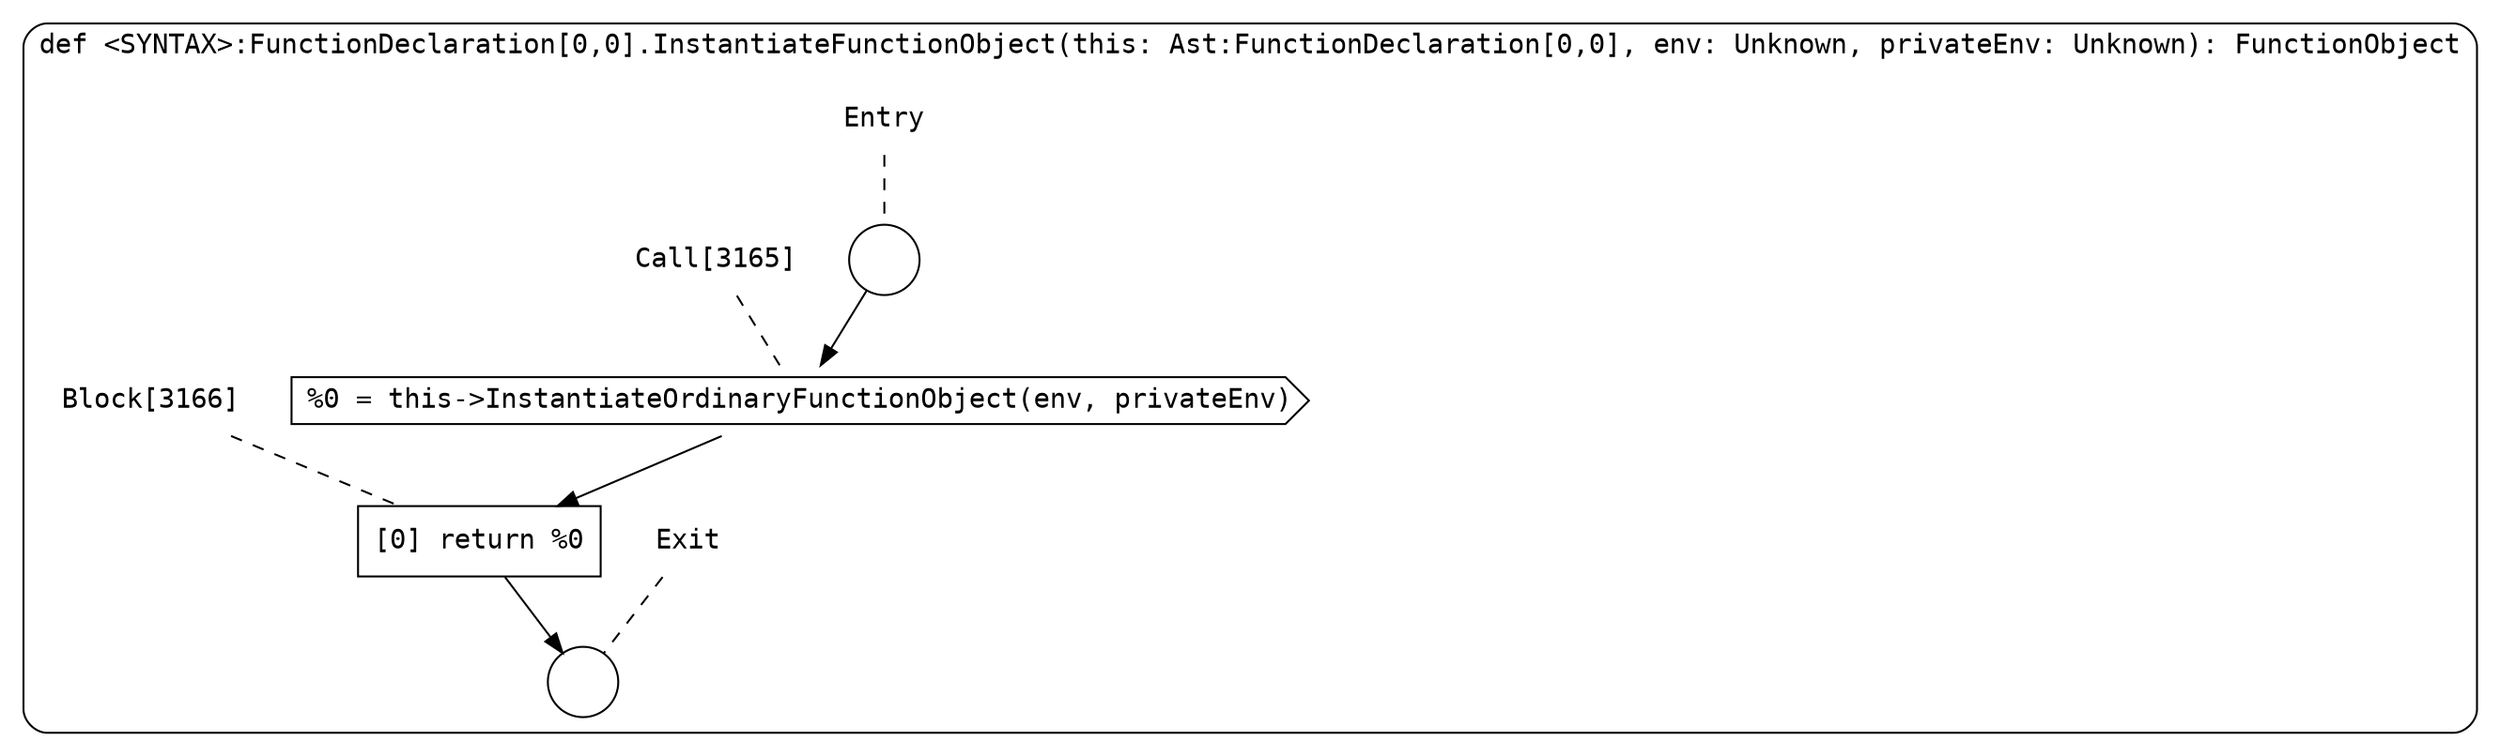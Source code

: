 digraph {
  graph [fontname = "Consolas"]
  node [fontname = "Consolas"]
  edge [fontname = "Consolas"]
  subgraph cluster837 {
    label = "def <SYNTAX>:FunctionDeclaration[0,0].InstantiateFunctionObject(this: Ast:FunctionDeclaration[0,0], env: Unknown, privateEnv: Unknown): FunctionObject"
    style = rounded
    cluster837_entry_name [shape=none, label=<<font color="black">Entry</font>>]
    cluster837_entry_name -> cluster837_entry [arrowhead=none, color="black", style=dashed]
    cluster837_entry [shape=circle label=" " color="black" fillcolor="white" style=filled]
    cluster837_entry -> node3165 [color="black"]
    cluster837_exit_name [shape=none, label=<<font color="black">Exit</font>>]
    cluster837_exit_name -> cluster837_exit [arrowhead=none, color="black", style=dashed]
    cluster837_exit [shape=circle label=" " color="black" fillcolor="white" style=filled]
    node3165_name [shape=none, label=<<font color="black">Call[3165]</font>>]
    node3165_name -> node3165 [arrowhead=none, color="black", style=dashed]
    node3165 [shape=cds, label=<<font color="black">%0 = this-&gt;InstantiateOrdinaryFunctionObject(env, privateEnv)</font>> color="black" fillcolor="white", style=filled]
    node3165 -> node3166 [color="black"]
    node3166_name [shape=none, label=<<font color="black">Block[3166]</font>>]
    node3166_name -> node3166 [arrowhead=none, color="black", style=dashed]
    node3166 [shape=box, label=<<font color="black">[0] return %0<BR ALIGN="LEFT"/></font>> color="black" fillcolor="white", style=filled]
    node3166 -> cluster837_exit [color="black"]
  }
}